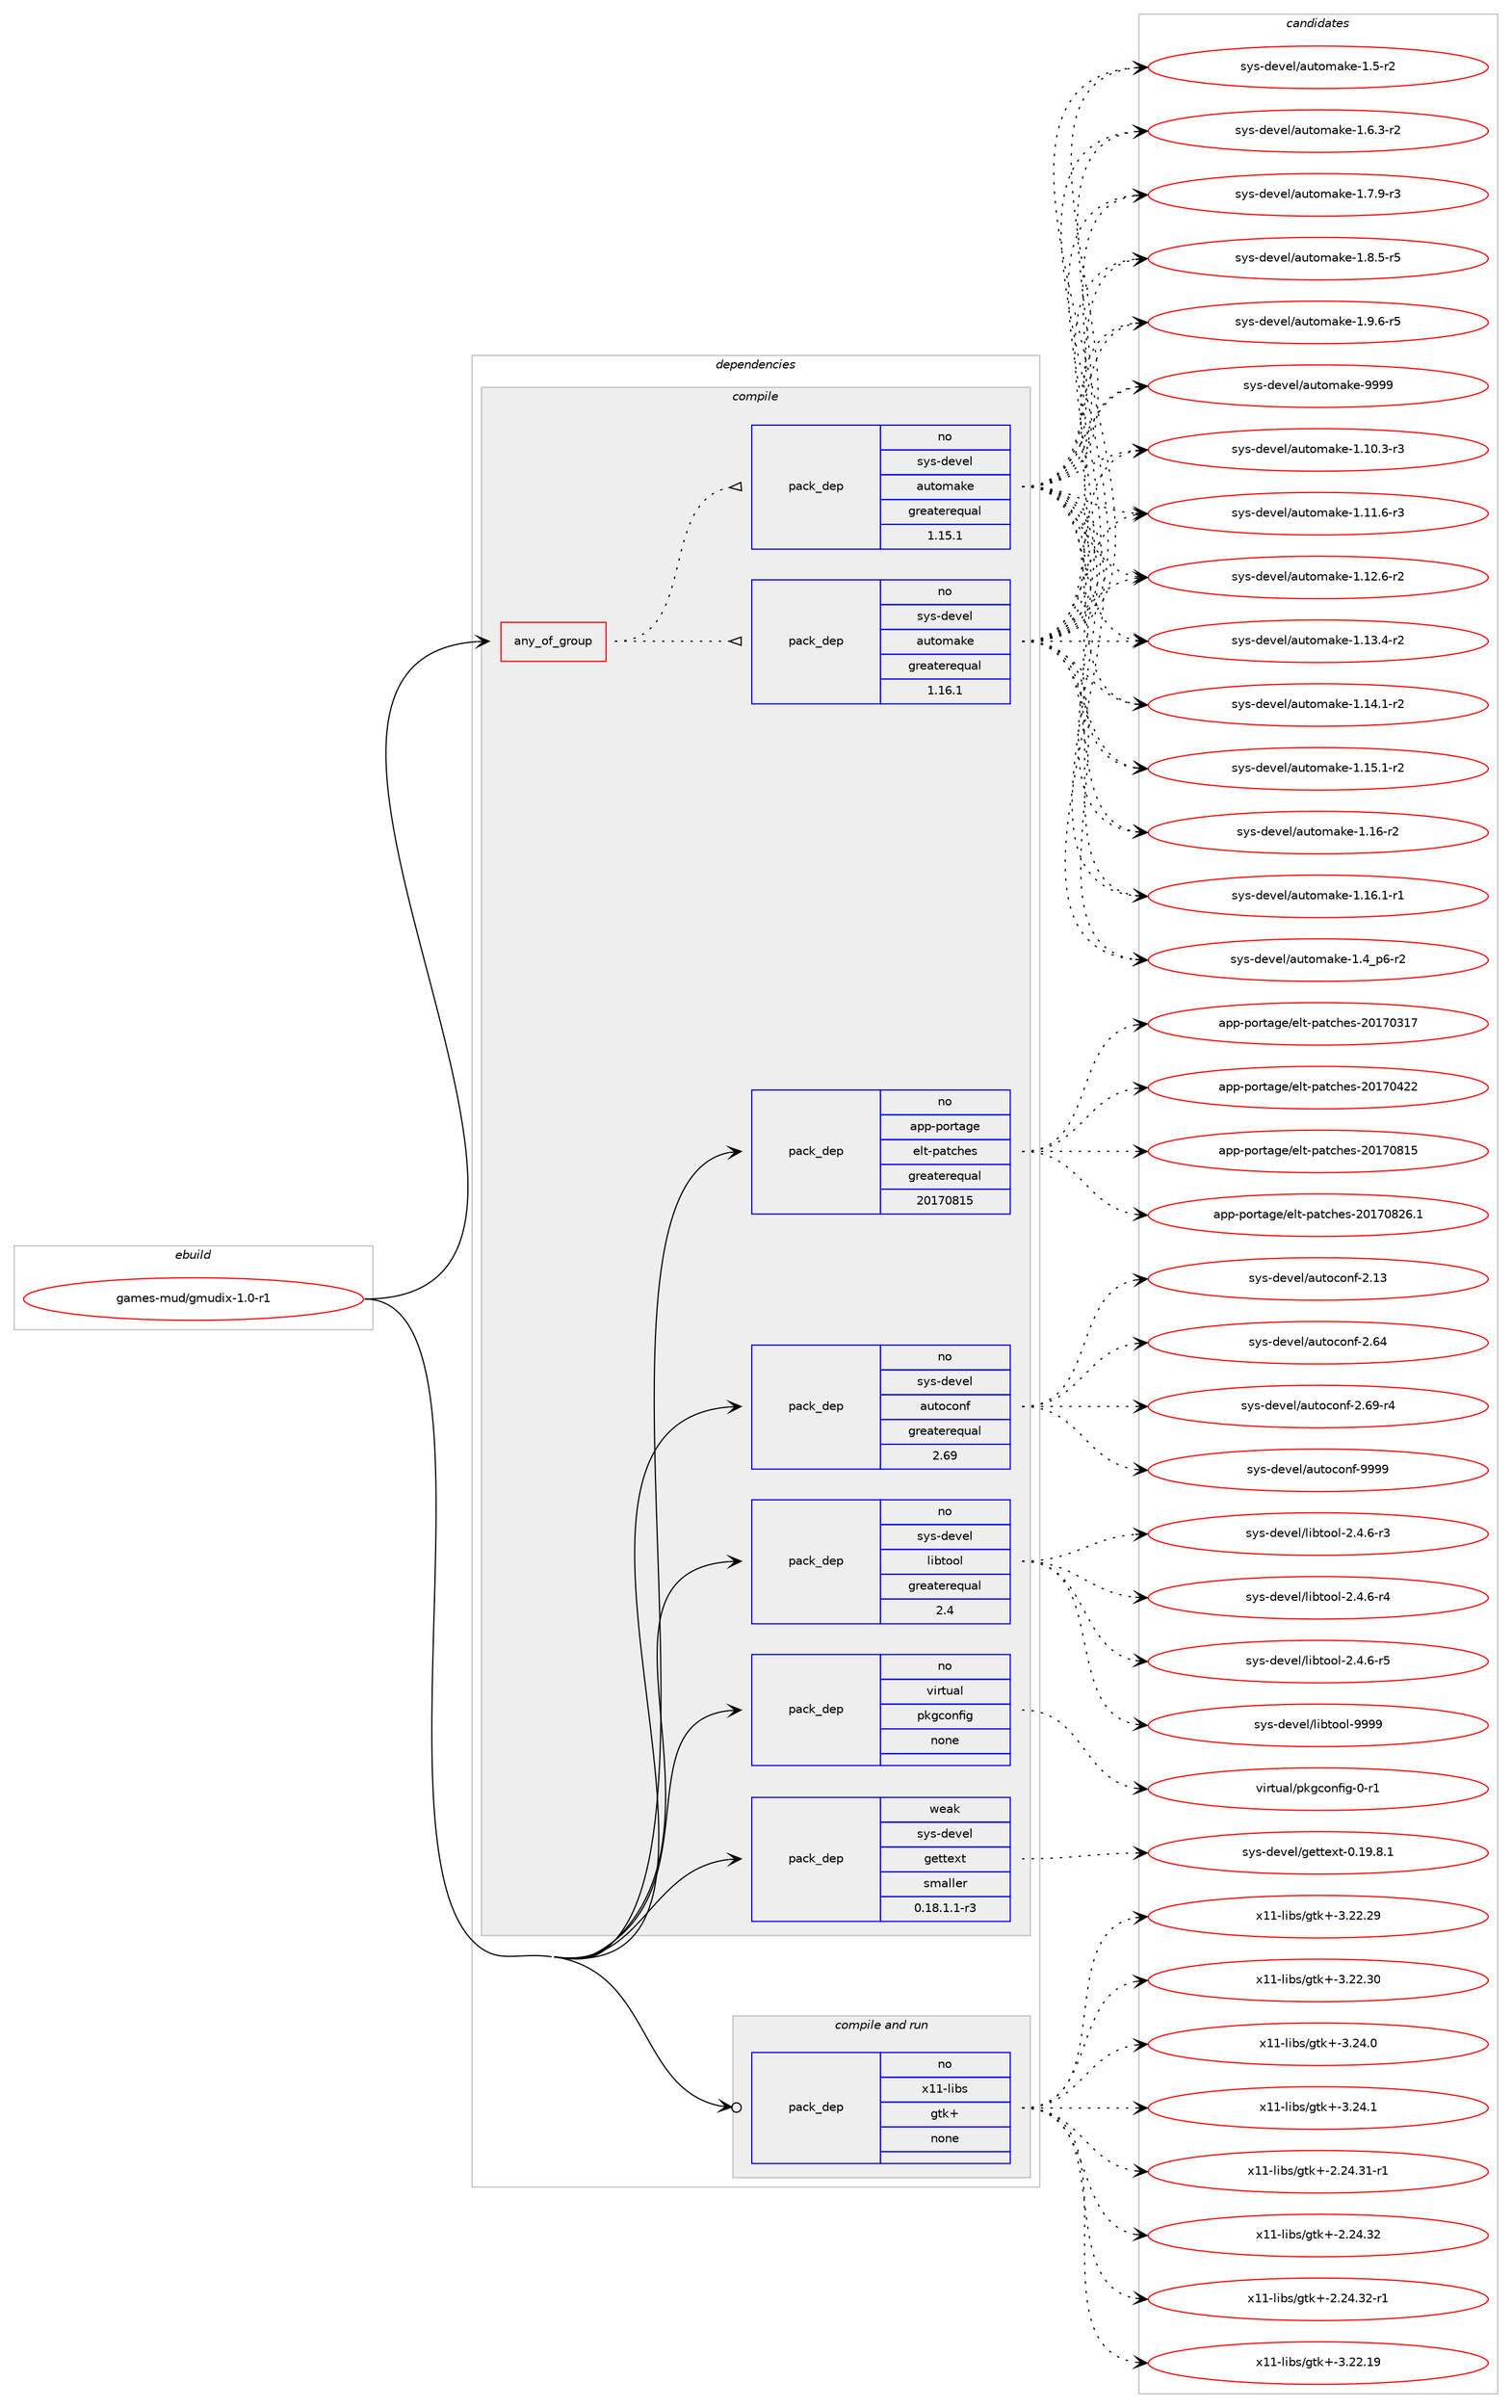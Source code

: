 digraph prolog {

# *************
# Graph options
# *************

newrank=true;
concentrate=true;
compound=true;
graph [rankdir=LR,fontname=Helvetica,fontsize=10,ranksep=1.5];#, ranksep=2.5, nodesep=0.2];
edge  [arrowhead=vee];
node  [fontname=Helvetica,fontsize=10];

# **********
# The ebuild
# **********

subgraph cluster_leftcol {
color=gray;
rank=same;
label=<<i>ebuild</i>>;
id [label="games-mud/gmudix-1.0-r1", color=red, width=4, href="../games-mud/gmudix-1.0-r1.svg"];
}

# ****************
# The dependencies
# ****************

subgraph cluster_midcol {
color=gray;
label=<<i>dependencies</i>>;
subgraph cluster_compile {
fillcolor="#eeeeee";
style=filled;
label=<<i>compile</i>>;
subgraph any102 {
dependency3765 [label=<<TABLE BORDER="0" CELLBORDER="1" CELLSPACING="0" CELLPADDING="4"><TR><TD CELLPADDING="10">any_of_group</TD></TR></TABLE>>, shape=none, color=red];subgraph pack3120 {
dependency3766 [label=<<TABLE BORDER="0" CELLBORDER="1" CELLSPACING="0" CELLPADDING="4" WIDTH="220"><TR><TD ROWSPAN="6" CELLPADDING="30">pack_dep</TD></TR><TR><TD WIDTH="110">no</TD></TR><TR><TD>sys-devel</TD></TR><TR><TD>automake</TD></TR><TR><TD>greaterequal</TD></TR><TR><TD>1.16.1</TD></TR></TABLE>>, shape=none, color=blue];
}
dependency3765:e -> dependency3766:w [weight=20,style="dotted",arrowhead="oinv"];
subgraph pack3121 {
dependency3767 [label=<<TABLE BORDER="0" CELLBORDER="1" CELLSPACING="0" CELLPADDING="4" WIDTH="220"><TR><TD ROWSPAN="6" CELLPADDING="30">pack_dep</TD></TR><TR><TD WIDTH="110">no</TD></TR><TR><TD>sys-devel</TD></TR><TR><TD>automake</TD></TR><TR><TD>greaterequal</TD></TR><TR><TD>1.15.1</TD></TR></TABLE>>, shape=none, color=blue];
}
dependency3765:e -> dependency3767:w [weight=20,style="dotted",arrowhead="oinv"];
}
id:e -> dependency3765:w [weight=20,style="solid",arrowhead="vee"];
subgraph pack3122 {
dependency3768 [label=<<TABLE BORDER="0" CELLBORDER="1" CELLSPACING="0" CELLPADDING="4" WIDTH="220"><TR><TD ROWSPAN="6" CELLPADDING="30">pack_dep</TD></TR><TR><TD WIDTH="110">no</TD></TR><TR><TD>app-portage</TD></TR><TR><TD>elt-patches</TD></TR><TR><TD>greaterequal</TD></TR><TR><TD>20170815</TD></TR></TABLE>>, shape=none, color=blue];
}
id:e -> dependency3768:w [weight=20,style="solid",arrowhead="vee"];
subgraph pack3123 {
dependency3769 [label=<<TABLE BORDER="0" CELLBORDER="1" CELLSPACING="0" CELLPADDING="4" WIDTH="220"><TR><TD ROWSPAN="6" CELLPADDING="30">pack_dep</TD></TR><TR><TD WIDTH="110">no</TD></TR><TR><TD>sys-devel</TD></TR><TR><TD>autoconf</TD></TR><TR><TD>greaterequal</TD></TR><TR><TD>2.69</TD></TR></TABLE>>, shape=none, color=blue];
}
id:e -> dependency3769:w [weight=20,style="solid",arrowhead="vee"];
subgraph pack3124 {
dependency3770 [label=<<TABLE BORDER="0" CELLBORDER="1" CELLSPACING="0" CELLPADDING="4" WIDTH="220"><TR><TD ROWSPAN="6" CELLPADDING="30">pack_dep</TD></TR><TR><TD WIDTH="110">no</TD></TR><TR><TD>sys-devel</TD></TR><TR><TD>libtool</TD></TR><TR><TD>greaterequal</TD></TR><TR><TD>2.4</TD></TR></TABLE>>, shape=none, color=blue];
}
id:e -> dependency3770:w [weight=20,style="solid",arrowhead="vee"];
subgraph pack3125 {
dependency3771 [label=<<TABLE BORDER="0" CELLBORDER="1" CELLSPACING="0" CELLPADDING="4" WIDTH="220"><TR><TD ROWSPAN="6" CELLPADDING="30">pack_dep</TD></TR><TR><TD WIDTH="110">no</TD></TR><TR><TD>virtual</TD></TR><TR><TD>pkgconfig</TD></TR><TR><TD>none</TD></TR><TR><TD></TD></TR></TABLE>>, shape=none, color=blue];
}
id:e -> dependency3771:w [weight=20,style="solid",arrowhead="vee"];
subgraph pack3126 {
dependency3772 [label=<<TABLE BORDER="0" CELLBORDER="1" CELLSPACING="0" CELLPADDING="4" WIDTH="220"><TR><TD ROWSPAN="6" CELLPADDING="30">pack_dep</TD></TR><TR><TD WIDTH="110">weak</TD></TR><TR><TD>sys-devel</TD></TR><TR><TD>gettext</TD></TR><TR><TD>smaller</TD></TR><TR><TD>0.18.1.1-r3</TD></TR></TABLE>>, shape=none, color=blue];
}
id:e -> dependency3772:w [weight=20,style="solid",arrowhead="vee"];
}
subgraph cluster_compileandrun {
fillcolor="#eeeeee";
style=filled;
label=<<i>compile and run</i>>;
subgraph pack3127 {
dependency3773 [label=<<TABLE BORDER="0" CELLBORDER="1" CELLSPACING="0" CELLPADDING="4" WIDTH="220"><TR><TD ROWSPAN="6" CELLPADDING="30">pack_dep</TD></TR><TR><TD WIDTH="110">no</TD></TR><TR><TD>x11-libs</TD></TR><TR><TD>gtk+</TD></TR><TR><TD>none</TD></TR><TR><TD></TD></TR></TABLE>>, shape=none, color=blue];
}
id:e -> dependency3773:w [weight=20,style="solid",arrowhead="odotvee"];
}
subgraph cluster_run {
fillcolor="#eeeeee";
style=filled;
label=<<i>run</i>>;
}
}

# **************
# The candidates
# **************

subgraph cluster_choices {
rank=same;
color=gray;
label=<<i>candidates</i>>;

subgraph choice3120 {
color=black;
nodesep=1;
choice11512111545100101118101108479711711611110997107101454946494846514511451 [label="sys-devel/automake-1.10.3-r3", color=red, width=4,href="../sys-devel/automake-1.10.3-r3.svg"];
choice11512111545100101118101108479711711611110997107101454946494946544511451 [label="sys-devel/automake-1.11.6-r3", color=red, width=4,href="../sys-devel/automake-1.11.6-r3.svg"];
choice11512111545100101118101108479711711611110997107101454946495046544511450 [label="sys-devel/automake-1.12.6-r2", color=red, width=4,href="../sys-devel/automake-1.12.6-r2.svg"];
choice11512111545100101118101108479711711611110997107101454946495146524511450 [label="sys-devel/automake-1.13.4-r2", color=red, width=4,href="../sys-devel/automake-1.13.4-r2.svg"];
choice11512111545100101118101108479711711611110997107101454946495246494511450 [label="sys-devel/automake-1.14.1-r2", color=red, width=4,href="../sys-devel/automake-1.14.1-r2.svg"];
choice11512111545100101118101108479711711611110997107101454946495346494511450 [label="sys-devel/automake-1.15.1-r2", color=red, width=4,href="../sys-devel/automake-1.15.1-r2.svg"];
choice1151211154510010111810110847971171161111099710710145494649544511450 [label="sys-devel/automake-1.16-r2", color=red, width=4,href="../sys-devel/automake-1.16-r2.svg"];
choice11512111545100101118101108479711711611110997107101454946495446494511449 [label="sys-devel/automake-1.16.1-r1", color=red, width=4,href="../sys-devel/automake-1.16.1-r1.svg"];
choice115121115451001011181011084797117116111109971071014549465295112544511450 [label="sys-devel/automake-1.4_p6-r2", color=red, width=4,href="../sys-devel/automake-1.4_p6-r2.svg"];
choice11512111545100101118101108479711711611110997107101454946534511450 [label="sys-devel/automake-1.5-r2", color=red, width=4,href="../sys-devel/automake-1.5-r2.svg"];
choice115121115451001011181011084797117116111109971071014549465446514511450 [label="sys-devel/automake-1.6.3-r2", color=red, width=4,href="../sys-devel/automake-1.6.3-r2.svg"];
choice115121115451001011181011084797117116111109971071014549465546574511451 [label="sys-devel/automake-1.7.9-r3", color=red, width=4,href="../sys-devel/automake-1.7.9-r3.svg"];
choice115121115451001011181011084797117116111109971071014549465646534511453 [label="sys-devel/automake-1.8.5-r5", color=red, width=4,href="../sys-devel/automake-1.8.5-r5.svg"];
choice115121115451001011181011084797117116111109971071014549465746544511453 [label="sys-devel/automake-1.9.6-r5", color=red, width=4,href="../sys-devel/automake-1.9.6-r5.svg"];
choice115121115451001011181011084797117116111109971071014557575757 [label="sys-devel/automake-9999", color=red, width=4,href="../sys-devel/automake-9999.svg"];
dependency3766:e -> choice11512111545100101118101108479711711611110997107101454946494846514511451:w [style=dotted,weight="100"];
dependency3766:e -> choice11512111545100101118101108479711711611110997107101454946494946544511451:w [style=dotted,weight="100"];
dependency3766:e -> choice11512111545100101118101108479711711611110997107101454946495046544511450:w [style=dotted,weight="100"];
dependency3766:e -> choice11512111545100101118101108479711711611110997107101454946495146524511450:w [style=dotted,weight="100"];
dependency3766:e -> choice11512111545100101118101108479711711611110997107101454946495246494511450:w [style=dotted,weight="100"];
dependency3766:e -> choice11512111545100101118101108479711711611110997107101454946495346494511450:w [style=dotted,weight="100"];
dependency3766:e -> choice1151211154510010111810110847971171161111099710710145494649544511450:w [style=dotted,weight="100"];
dependency3766:e -> choice11512111545100101118101108479711711611110997107101454946495446494511449:w [style=dotted,weight="100"];
dependency3766:e -> choice115121115451001011181011084797117116111109971071014549465295112544511450:w [style=dotted,weight="100"];
dependency3766:e -> choice11512111545100101118101108479711711611110997107101454946534511450:w [style=dotted,weight="100"];
dependency3766:e -> choice115121115451001011181011084797117116111109971071014549465446514511450:w [style=dotted,weight="100"];
dependency3766:e -> choice115121115451001011181011084797117116111109971071014549465546574511451:w [style=dotted,weight="100"];
dependency3766:e -> choice115121115451001011181011084797117116111109971071014549465646534511453:w [style=dotted,weight="100"];
dependency3766:e -> choice115121115451001011181011084797117116111109971071014549465746544511453:w [style=dotted,weight="100"];
dependency3766:e -> choice115121115451001011181011084797117116111109971071014557575757:w [style=dotted,weight="100"];
}
subgraph choice3121 {
color=black;
nodesep=1;
choice11512111545100101118101108479711711611110997107101454946494846514511451 [label="sys-devel/automake-1.10.3-r3", color=red, width=4,href="../sys-devel/automake-1.10.3-r3.svg"];
choice11512111545100101118101108479711711611110997107101454946494946544511451 [label="sys-devel/automake-1.11.6-r3", color=red, width=4,href="../sys-devel/automake-1.11.6-r3.svg"];
choice11512111545100101118101108479711711611110997107101454946495046544511450 [label="sys-devel/automake-1.12.6-r2", color=red, width=4,href="../sys-devel/automake-1.12.6-r2.svg"];
choice11512111545100101118101108479711711611110997107101454946495146524511450 [label="sys-devel/automake-1.13.4-r2", color=red, width=4,href="../sys-devel/automake-1.13.4-r2.svg"];
choice11512111545100101118101108479711711611110997107101454946495246494511450 [label="sys-devel/automake-1.14.1-r2", color=red, width=4,href="../sys-devel/automake-1.14.1-r2.svg"];
choice11512111545100101118101108479711711611110997107101454946495346494511450 [label="sys-devel/automake-1.15.1-r2", color=red, width=4,href="../sys-devel/automake-1.15.1-r2.svg"];
choice1151211154510010111810110847971171161111099710710145494649544511450 [label="sys-devel/automake-1.16-r2", color=red, width=4,href="../sys-devel/automake-1.16-r2.svg"];
choice11512111545100101118101108479711711611110997107101454946495446494511449 [label="sys-devel/automake-1.16.1-r1", color=red, width=4,href="../sys-devel/automake-1.16.1-r1.svg"];
choice115121115451001011181011084797117116111109971071014549465295112544511450 [label="sys-devel/automake-1.4_p6-r2", color=red, width=4,href="../sys-devel/automake-1.4_p6-r2.svg"];
choice11512111545100101118101108479711711611110997107101454946534511450 [label="sys-devel/automake-1.5-r2", color=red, width=4,href="../sys-devel/automake-1.5-r2.svg"];
choice115121115451001011181011084797117116111109971071014549465446514511450 [label="sys-devel/automake-1.6.3-r2", color=red, width=4,href="../sys-devel/automake-1.6.3-r2.svg"];
choice115121115451001011181011084797117116111109971071014549465546574511451 [label="sys-devel/automake-1.7.9-r3", color=red, width=4,href="../sys-devel/automake-1.7.9-r3.svg"];
choice115121115451001011181011084797117116111109971071014549465646534511453 [label="sys-devel/automake-1.8.5-r5", color=red, width=4,href="../sys-devel/automake-1.8.5-r5.svg"];
choice115121115451001011181011084797117116111109971071014549465746544511453 [label="sys-devel/automake-1.9.6-r5", color=red, width=4,href="../sys-devel/automake-1.9.6-r5.svg"];
choice115121115451001011181011084797117116111109971071014557575757 [label="sys-devel/automake-9999", color=red, width=4,href="../sys-devel/automake-9999.svg"];
dependency3767:e -> choice11512111545100101118101108479711711611110997107101454946494846514511451:w [style=dotted,weight="100"];
dependency3767:e -> choice11512111545100101118101108479711711611110997107101454946494946544511451:w [style=dotted,weight="100"];
dependency3767:e -> choice11512111545100101118101108479711711611110997107101454946495046544511450:w [style=dotted,weight="100"];
dependency3767:e -> choice11512111545100101118101108479711711611110997107101454946495146524511450:w [style=dotted,weight="100"];
dependency3767:e -> choice11512111545100101118101108479711711611110997107101454946495246494511450:w [style=dotted,weight="100"];
dependency3767:e -> choice11512111545100101118101108479711711611110997107101454946495346494511450:w [style=dotted,weight="100"];
dependency3767:e -> choice1151211154510010111810110847971171161111099710710145494649544511450:w [style=dotted,weight="100"];
dependency3767:e -> choice11512111545100101118101108479711711611110997107101454946495446494511449:w [style=dotted,weight="100"];
dependency3767:e -> choice115121115451001011181011084797117116111109971071014549465295112544511450:w [style=dotted,weight="100"];
dependency3767:e -> choice11512111545100101118101108479711711611110997107101454946534511450:w [style=dotted,weight="100"];
dependency3767:e -> choice115121115451001011181011084797117116111109971071014549465446514511450:w [style=dotted,weight="100"];
dependency3767:e -> choice115121115451001011181011084797117116111109971071014549465546574511451:w [style=dotted,weight="100"];
dependency3767:e -> choice115121115451001011181011084797117116111109971071014549465646534511453:w [style=dotted,weight="100"];
dependency3767:e -> choice115121115451001011181011084797117116111109971071014549465746544511453:w [style=dotted,weight="100"];
dependency3767:e -> choice115121115451001011181011084797117116111109971071014557575757:w [style=dotted,weight="100"];
}
subgraph choice3122 {
color=black;
nodesep=1;
choice97112112451121111141169710310147101108116451129711699104101115455048495548514955 [label="app-portage/elt-patches-20170317", color=red, width=4,href="../app-portage/elt-patches-20170317.svg"];
choice97112112451121111141169710310147101108116451129711699104101115455048495548525050 [label="app-portage/elt-patches-20170422", color=red, width=4,href="../app-portage/elt-patches-20170422.svg"];
choice97112112451121111141169710310147101108116451129711699104101115455048495548564953 [label="app-portage/elt-patches-20170815", color=red, width=4,href="../app-portage/elt-patches-20170815.svg"];
choice971121124511211111411697103101471011081164511297116991041011154550484955485650544649 [label="app-portage/elt-patches-20170826.1", color=red, width=4,href="../app-portage/elt-patches-20170826.1.svg"];
dependency3768:e -> choice97112112451121111141169710310147101108116451129711699104101115455048495548514955:w [style=dotted,weight="100"];
dependency3768:e -> choice97112112451121111141169710310147101108116451129711699104101115455048495548525050:w [style=dotted,weight="100"];
dependency3768:e -> choice97112112451121111141169710310147101108116451129711699104101115455048495548564953:w [style=dotted,weight="100"];
dependency3768:e -> choice971121124511211111411697103101471011081164511297116991041011154550484955485650544649:w [style=dotted,weight="100"];
}
subgraph choice3123 {
color=black;
nodesep=1;
choice115121115451001011181011084797117116111991111101024550464951 [label="sys-devel/autoconf-2.13", color=red, width=4,href="../sys-devel/autoconf-2.13.svg"];
choice115121115451001011181011084797117116111991111101024550465452 [label="sys-devel/autoconf-2.64", color=red, width=4,href="../sys-devel/autoconf-2.64.svg"];
choice1151211154510010111810110847971171161119911111010245504654574511452 [label="sys-devel/autoconf-2.69-r4", color=red, width=4,href="../sys-devel/autoconf-2.69-r4.svg"];
choice115121115451001011181011084797117116111991111101024557575757 [label="sys-devel/autoconf-9999", color=red, width=4,href="../sys-devel/autoconf-9999.svg"];
dependency3769:e -> choice115121115451001011181011084797117116111991111101024550464951:w [style=dotted,weight="100"];
dependency3769:e -> choice115121115451001011181011084797117116111991111101024550465452:w [style=dotted,weight="100"];
dependency3769:e -> choice1151211154510010111810110847971171161119911111010245504654574511452:w [style=dotted,weight="100"];
dependency3769:e -> choice115121115451001011181011084797117116111991111101024557575757:w [style=dotted,weight="100"];
}
subgraph choice3124 {
color=black;
nodesep=1;
choice1151211154510010111810110847108105981161111111084550465246544511451 [label="sys-devel/libtool-2.4.6-r3", color=red, width=4,href="../sys-devel/libtool-2.4.6-r3.svg"];
choice1151211154510010111810110847108105981161111111084550465246544511452 [label="sys-devel/libtool-2.4.6-r4", color=red, width=4,href="../sys-devel/libtool-2.4.6-r4.svg"];
choice1151211154510010111810110847108105981161111111084550465246544511453 [label="sys-devel/libtool-2.4.6-r5", color=red, width=4,href="../sys-devel/libtool-2.4.6-r5.svg"];
choice1151211154510010111810110847108105981161111111084557575757 [label="sys-devel/libtool-9999", color=red, width=4,href="../sys-devel/libtool-9999.svg"];
dependency3770:e -> choice1151211154510010111810110847108105981161111111084550465246544511451:w [style=dotted,weight="100"];
dependency3770:e -> choice1151211154510010111810110847108105981161111111084550465246544511452:w [style=dotted,weight="100"];
dependency3770:e -> choice1151211154510010111810110847108105981161111111084550465246544511453:w [style=dotted,weight="100"];
dependency3770:e -> choice1151211154510010111810110847108105981161111111084557575757:w [style=dotted,weight="100"];
}
subgraph choice3125 {
color=black;
nodesep=1;
choice11810511411611797108471121071039911111010210510345484511449 [label="virtual/pkgconfig-0-r1", color=red, width=4,href="../virtual/pkgconfig-0-r1.svg"];
dependency3771:e -> choice11810511411611797108471121071039911111010210510345484511449:w [style=dotted,weight="100"];
}
subgraph choice3126 {
color=black;
nodesep=1;
choice1151211154510010111810110847103101116116101120116454846495746564649 [label="sys-devel/gettext-0.19.8.1", color=red, width=4,href="../sys-devel/gettext-0.19.8.1.svg"];
dependency3772:e -> choice1151211154510010111810110847103101116116101120116454846495746564649:w [style=dotted,weight="100"];
}
subgraph choice3127 {
color=black;
nodesep=1;
choice12049494510810598115471031161074345504650524651494511449 [label="x11-libs/gtk+-2.24.31-r1", color=red, width=4,href="../x11-libs/gtk+-2.24.31-r1.svg"];
choice1204949451081059811547103116107434550465052465150 [label="x11-libs/gtk+-2.24.32", color=red, width=4,href="../x11-libs/gtk+-2.24.32.svg"];
choice12049494510810598115471031161074345504650524651504511449 [label="x11-libs/gtk+-2.24.32-r1", color=red, width=4,href="../x11-libs/gtk+-2.24.32-r1.svg"];
choice1204949451081059811547103116107434551465050464957 [label="x11-libs/gtk+-3.22.19", color=red, width=4,href="../x11-libs/gtk+-3.22.19.svg"];
choice1204949451081059811547103116107434551465050465057 [label="x11-libs/gtk+-3.22.29", color=red, width=4,href="../x11-libs/gtk+-3.22.29.svg"];
choice1204949451081059811547103116107434551465050465148 [label="x11-libs/gtk+-3.22.30", color=red, width=4,href="../x11-libs/gtk+-3.22.30.svg"];
choice12049494510810598115471031161074345514650524648 [label="x11-libs/gtk+-3.24.0", color=red, width=4,href="../x11-libs/gtk+-3.24.0.svg"];
choice12049494510810598115471031161074345514650524649 [label="x11-libs/gtk+-3.24.1", color=red, width=4,href="../x11-libs/gtk+-3.24.1.svg"];
dependency3773:e -> choice12049494510810598115471031161074345504650524651494511449:w [style=dotted,weight="100"];
dependency3773:e -> choice1204949451081059811547103116107434550465052465150:w [style=dotted,weight="100"];
dependency3773:e -> choice12049494510810598115471031161074345504650524651504511449:w [style=dotted,weight="100"];
dependency3773:e -> choice1204949451081059811547103116107434551465050464957:w [style=dotted,weight="100"];
dependency3773:e -> choice1204949451081059811547103116107434551465050465057:w [style=dotted,weight="100"];
dependency3773:e -> choice1204949451081059811547103116107434551465050465148:w [style=dotted,weight="100"];
dependency3773:e -> choice12049494510810598115471031161074345514650524648:w [style=dotted,weight="100"];
dependency3773:e -> choice12049494510810598115471031161074345514650524649:w [style=dotted,weight="100"];
}
}

}
